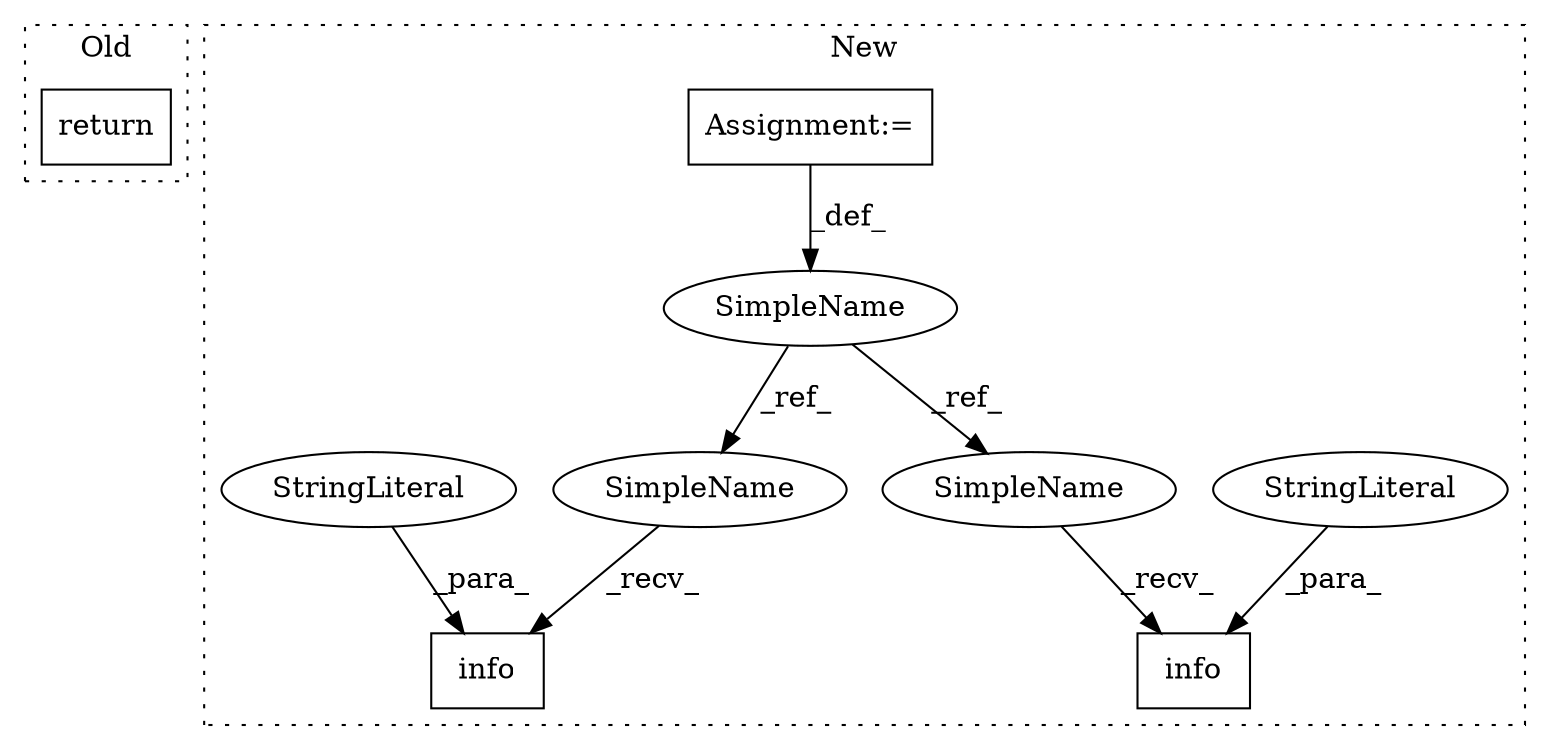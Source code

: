 digraph G {
subgraph cluster0 {
1 [label="return" a="41" s="2926" l="7" shape="box"];
label = "Old";
style="dotted";
}
subgraph cluster1 {
2 [label="info" a="32" s="3197,3240" l="5,1" shape="box"];
3 [label="StringLiteral" a="45" s="3202" l="38" shape="ellipse"];
4 [label="Assignment:=" a="7" s="2578" l="6" shape="box"];
5 [label="SimpleName" a="42" s="2578" l="6" shape="ellipse"];
6 [label="info" a="32" s="2903,2960" l="5,1" shape="box"];
7 [label="StringLiteral" a="45" s="2908" l="52" shape="ellipse"];
8 [label="SimpleName" a="42" s="2896" l="6" shape="ellipse"];
9 [label="SimpleName" a="42" s="3190" l="6" shape="ellipse"];
label = "New";
style="dotted";
}
3 -> 2 [label="_para_"];
4 -> 5 [label="_def_"];
5 -> 8 [label="_ref_"];
5 -> 9 [label="_ref_"];
7 -> 6 [label="_para_"];
8 -> 6 [label="_recv_"];
9 -> 2 [label="_recv_"];
}